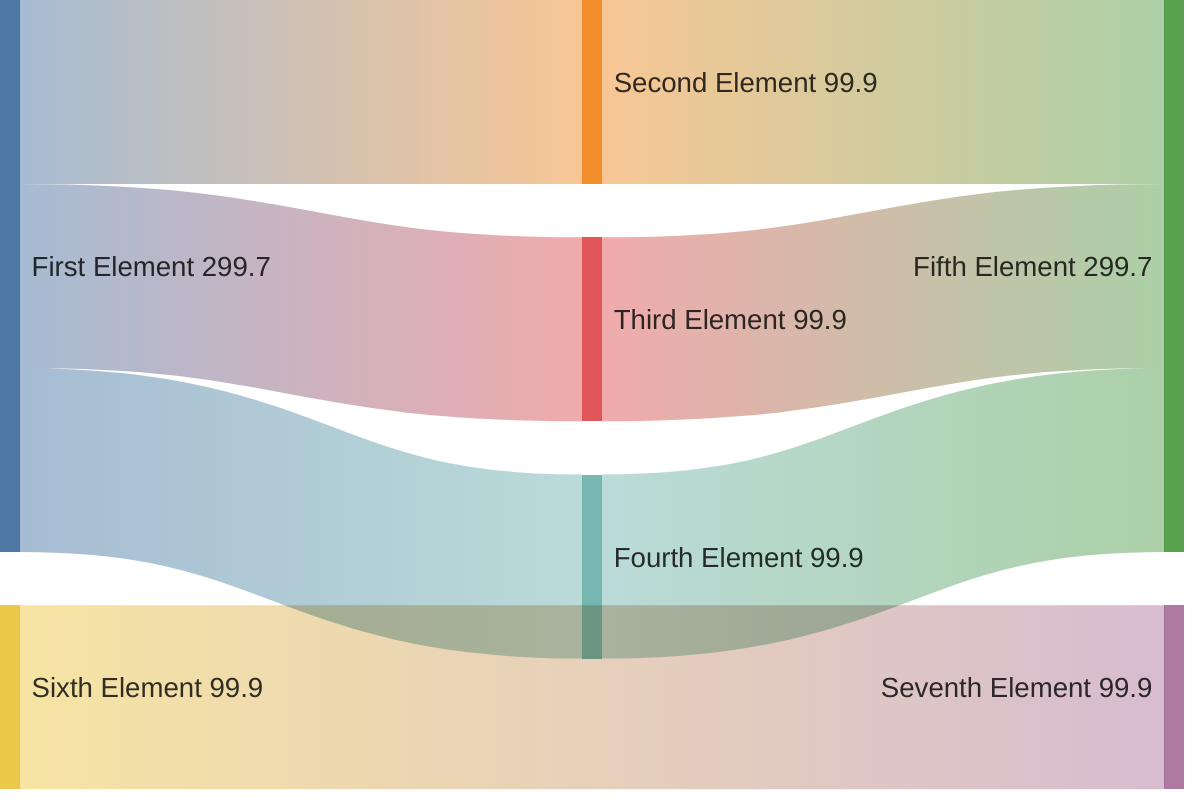 sankey-beta
    First Element, Second Element, 99.9
    First Element, Third Element, 99.9
    First Element, Fourth Element, 99.9
    Second Element, Fifth Element, 99.9
    Third Element, Fifth Element, 99.9
    Fourth Element, Fifth Element, 99.9
    Sixth Element, Seventh Element, 99.9